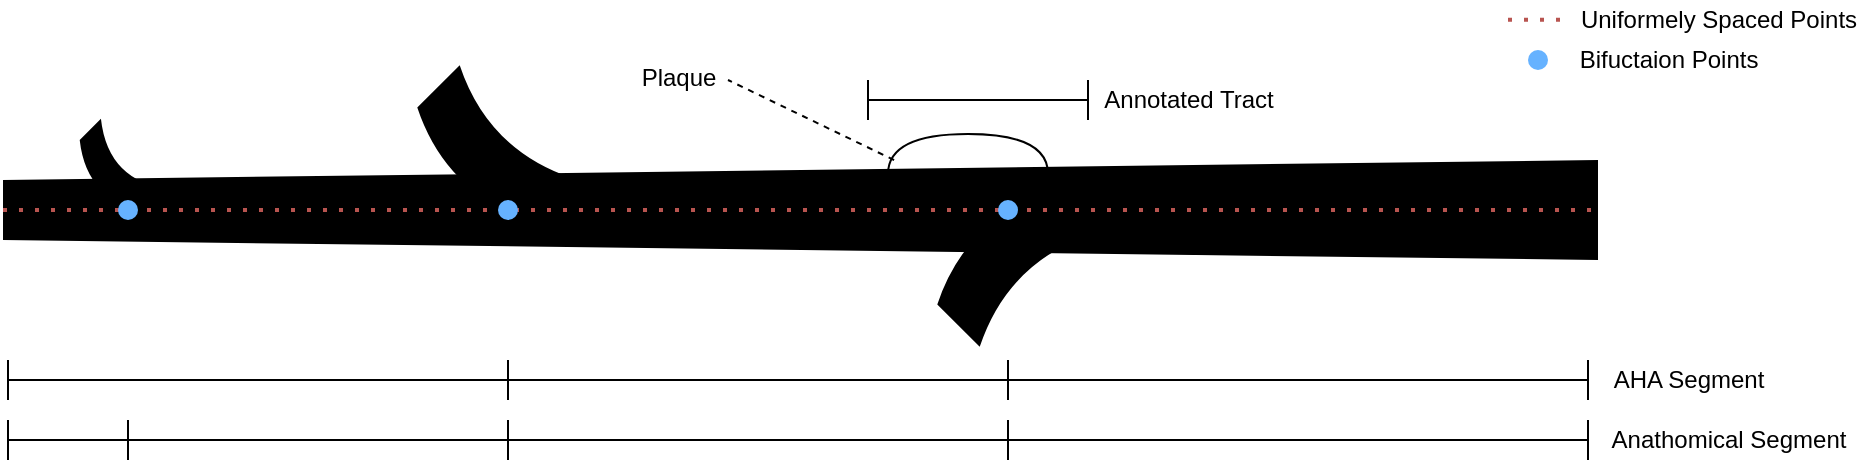 <mxfile version="14.4.4" type="github">
  <diagram id="NHQl6QHxQ5nZneb_xlHu" name="Page-1">
    <mxGraphModel dx="2426" dy="1359" grid="1" gridSize="10" guides="1" tooltips="1" connect="1" arrows="1" fold="1" page="1" pageScale="1" pageWidth="850" pageHeight="1100" math="0" shadow="0">
      <root>
        <mxCell id="0" />
        <mxCell id="1" parent="0" />
        <mxCell id="0490pK50bpzndYRj-9jW-1" value="" style="shape=dataStorage;whiteSpace=wrap;html=1;fixedSize=1;size=10;rotation=-45;fillColor=#000000;strokeColor=none;" vertex="1" parent="1">
          <mxGeometry x="240" y="355" width="40" height="80" as="geometry" />
        </mxCell>
        <mxCell id="0490pK50bpzndYRj-9jW-3" value="" style="shape=dataStorage;whiteSpace=wrap;html=1;fixedSize=1;size=10;rotation=45;fillColor=#000000;strokeColor=none;" vertex="1" parent="1">
          <mxGeometry x="500" y="411" width="40" height="80" as="geometry" />
        </mxCell>
        <mxCell id="0490pK50bpzndYRj-9jW-6" value="" style="shape=or;whiteSpace=wrap;html=1;rotation=-90;" vertex="1" parent="1">
          <mxGeometry x="490" y="357" width="20" height="80" as="geometry" />
        </mxCell>
        <mxCell id="0490pK50bpzndYRj-9jW-8" value="" style="shape=crossbar;whiteSpace=wrap;html=1;rounded=1;fillColor=#000000;" vertex="1" parent="1">
          <mxGeometry x="450" y="360" width="110" height="20" as="geometry" />
        </mxCell>
        <mxCell id="0490pK50bpzndYRj-9jW-9" value="" style="shape=crossbar;whiteSpace=wrap;html=1;rounded=1;fillColor=#000000;" vertex="1" parent="1">
          <mxGeometry x="270" y="500" width="250" height="20" as="geometry" />
        </mxCell>
        <mxCell id="0490pK50bpzndYRj-9jW-12" value="" style="shape=crossbar;whiteSpace=wrap;html=1;rounded=1;fillColor=#000000;" vertex="1" parent="1">
          <mxGeometry x="520" y="500" width="290" height="20" as="geometry" />
        </mxCell>
        <mxCell id="0490pK50bpzndYRj-9jW-13" value="" style="shape=crossbar;whiteSpace=wrap;html=1;rounded=1;fillColor=#000000;" vertex="1" parent="1">
          <mxGeometry x="20" y="500" width="250" height="20" as="geometry" />
        </mxCell>
        <mxCell id="0490pK50bpzndYRj-9jW-14" value="" style="shape=dataStorage;whiteSpace=wrap;html=1;fixedSize=1;size=10;rotation=-45;fillColor=#000000;strokeColor=none;" vertex="1" parent="1">
          <mxGeometry x="62.8" y="380.91" width="25" height="50" as="geometry" />
        </mxCell>
        <mxCell id="0490pK50bpzndYRj-9jW-15" value="" style="shape=crossbar;whiteSpace=wrap;html=1;rounded=1;fillColor=#000000;" vertex="1" parent="1">
          <mxGeometry x="20" y="530" width="60" height="20" as="geometry" />
        </mxCell>
        <mxCell id="0490pK50bpzndYRj-9jW-16" value="" style="shape=crossbar;whiteSpace=wrap;html=1;rounded=1;fillColor=#000000;" vertex="1" parent="1">
          <mxGeometry x="80" y="530" width="190" height="20" as="geometry" />
        </mxCell>
        <mxCell id="0490pK50bpzndYRj-9jW-17" value="" style="shape=crossbar;whiteSpace=wrap;html=1;rounded=1;fillColor=#000000;" vertex="1" parent="1">
          <mxGeometry x="270" y="530" width="250" height="20" as="geometry" />
        </mxCell>
        <mxCell id="0490pK50bpzndYRj-9jW-18" value="" style="shape=crossbar;whiteSpace=wrap;html=1;rounded=1;fillColor=#000000;" vertex="1" parent="1">
          <mxGeometry x="520" y="530" width="290" height="20" as="geometry" />
        </mxCell>
        <mxCell id="0490pK50bpzndYRj-9jW-22" value="" style="group" vertex="1" connectable="0" parent="1">
          <mxGeometry x="17.5" y="400" width="797.5" height="60" as="geometry" />
        </mxCell>
        <mxCell id="0490pK50bpzndYRj-9jW-4" value="" style="shape=trapezoid;perimeter=trapezoidPerimeter;whiteSpace=wrap;html=1;fixedSize=1;size=10.0;rotation=-90;fillColor=#000000;strokeColor=none;" vertex="1" parent="0490pK50bpzndYRj-9jW-22">
          <mxGeometry x="373.75" y="-373.75" width="50" height="797.5" as="geometry" />
        </mxCell>
        <mxCell id="0490pK50bpzndYRj-9jW-11" value="" style="endArrow=none;dashed=1;html=1;dashPattern=1 3;strokeWidth=2;fillColor=#f8cecc;strokeColor=#b85450;exitX=0.5;exitY=0;exitDx=0;exitDy=0;entryX=0.5;entryY=1;entryDx=0;entryDy=0;" edge="1" parent="0490pK50bpzndYRj-9jW-22" source="0490pK50bpzndYRj-9jW-4" target="0490pK50bpzndYRj-9jW-4">
          <mxGeometry width="50" height="50" relative="1" as="geometry">
            <mxPoint x="402.5" y="160" as="sourcePoint" />
            <mxPoint x="452.5" y="110" as="targetPoint" />
          </mxGeometry>
        </mxCell>
        <mxCell id="0490pK50bpzndYRj-9jW-25" value="Annotated Tract" style="text;html=1;align=center;verticalAlign=middle;resizable=0;points=[];autosize=1;" vertex="1" parent="1">
          <mxGeometry x="560" y="360" width="100" height="20" as="geometry" />
        </mxCell>
        <mxCell id="0490pK50bpzndYRj-9jW-26" value="Anathomical Segment" style="text;html=1;align=center;verticalAlign=middle;resizable=0;points=[];autosize=1;" vertex="1" parent="1">
          <mxGeometry x="815" y="530" width="130" height="20" as="geometry" />
        </mxCell>
        <mxCell id="0490pK50bpzndYRj-9jW-27" value="AHA Segment" style="text;html=1;align=center;verticalAlign=middle;resizable=0;points=[];autosize=1;" vertex="1" parent="1">
          <mxGeometry x="815" y="500" width="90" height="20" as="geometry" />
        </mxCell>
        <mxCell id="0490pK50bpzndYRj-9jW-28" value="" style="ellipse;whiteSpace=wrap;html=1;aspect=fixed;fillColor=#66B2FF;strokeColor=none;" vertex="1" parent="1">
          <mxGeometry x="265" y="420" width="10" height="10" as="geometry" />
        </mxCell>
        <mxCell id="0490pK50bpzndYRj-9jW-30" value="" style="ellipse;whiteSpace=wrap;html=1;aspect=fixed;fillColor=#66B2FF;strokeColor=none;" vertex="1" parent="1">
          <mxGeometry x="75" y="420" width="10" height="10" as="geometry" />
        </mxCell>
        <mxCell id="0490pK50bpzndYRj-9jW-31" value="" style="ellipse;whiteSpace=wrap;html=1;aspect=fixed;fillColor=#66B2FF;strokeColor=none;" vertex="1" parent="1">
          <mxGeometry x="515" y="420" width="10" height="10" as="geometry" />
        </mxCell>
        <mxCell id="0490pK50bpzndYRj-9jW-34" value="" style="ellipse;whiteSpace=wrap;html=1;aspect=fixed;fillColor=#66B2FF;strokeColor=none;" vertex="1" parent="1">
          <mxGeometry x="780" y="345" width="10" height="10" as="geometry" />
        </mxCell>
        <mxCell id="0490pK50bpzndYRj-9jW-35" value="Bifuctaion Points" style="text;html=1;align=center;verticalAlign=middle;resizable=0;points=[];autosize=1;" vertex="1" parent="1">
          <mxGeometry x="800" y="340" width="100" height="20" as="geometry" />
        </mxCell>
        <mxCell id="0490pK50bpzndYRj-9jW-38" value="" style="endArrow=none;dashed=1;html=1;dashPattern=1 3;strokeWidth=2;fillColor=#f8cecc;strokeColor=#b85450;" edge="1" parent="1">
          <mxGeometry width="50" height="50" relative="1" as="geometry">
            <mxPoint x="770" y="329.86" as="sourcePoint" />
            <mxPoint x="800" y="329.86" as="targetPoint" />
          </mxGeometry>
        </mxCell>
        <mxCell id="0490pK50bpzndYRj-9jW-39" value="Uniformely Spaced Points" style="text;html=1;align=center;verticalAlign=middle;resizable=0;points=[];autosize=1;" vertex="1" parent="1">
          <mxGeometry x="800" y="320" width="150" height="20" as="geometry" />
        </mxCell>
        <mxCell id="0490pK50bpzndYRj-9jW-40" value="Plaque" style="text;html=1;align=center;verticalAlign=middle;resizable=0;points=[];autosize=1;" vertex="1" parent="1">
          <mxGeometry x="330" y="349" width="50" height="20" as="geometry" />
        </mxCell>
        <mxCell id="0490pK50bpzndYRj-9jW-41" value="" style="endArrow=none;html=1;exitX=0.349;exitY=0.038;exitDx=0;exitDy=0;exitPerimeter=0;dashed=1;" edge="1" parent="1" source="0490pK50bpzndYRj-9jW-6">
          <mxGeometry width="50" height="50" relative="1" as="geometry">
            <mxPoint x="220" y="580" as="sourcePoint" />
            <mxPoint x="380" y="360" as="targetPoint" />
          </mxGeometry>
        </mxCell>
      </root>
    </mxGraphModel>
  </diagram>
</mxfile>

